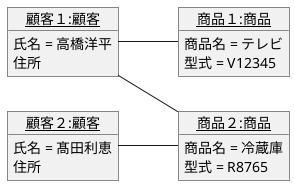 @startuml 注文
    left to right direction
    object "<u>顧客１:顧客</u>" as O1 {
        氏名 = 高橋洋平
        住所
    }
    object "<u>顧客２:顧客</u>" as O2 {
        氏名 = 髙田利恵
        住所
    }

    object "<u>商品１:商品</u>" as O3 {
        商品名 = テレビ
        型式 = V12345
    }
    object "<u>商品２:商品</u>" as O4 {
        商品名 = 冷蔵庫
        型式 = R8765
    }

    O1 -- O3
    O1 -- O4
    O2 -- O4

@enduml